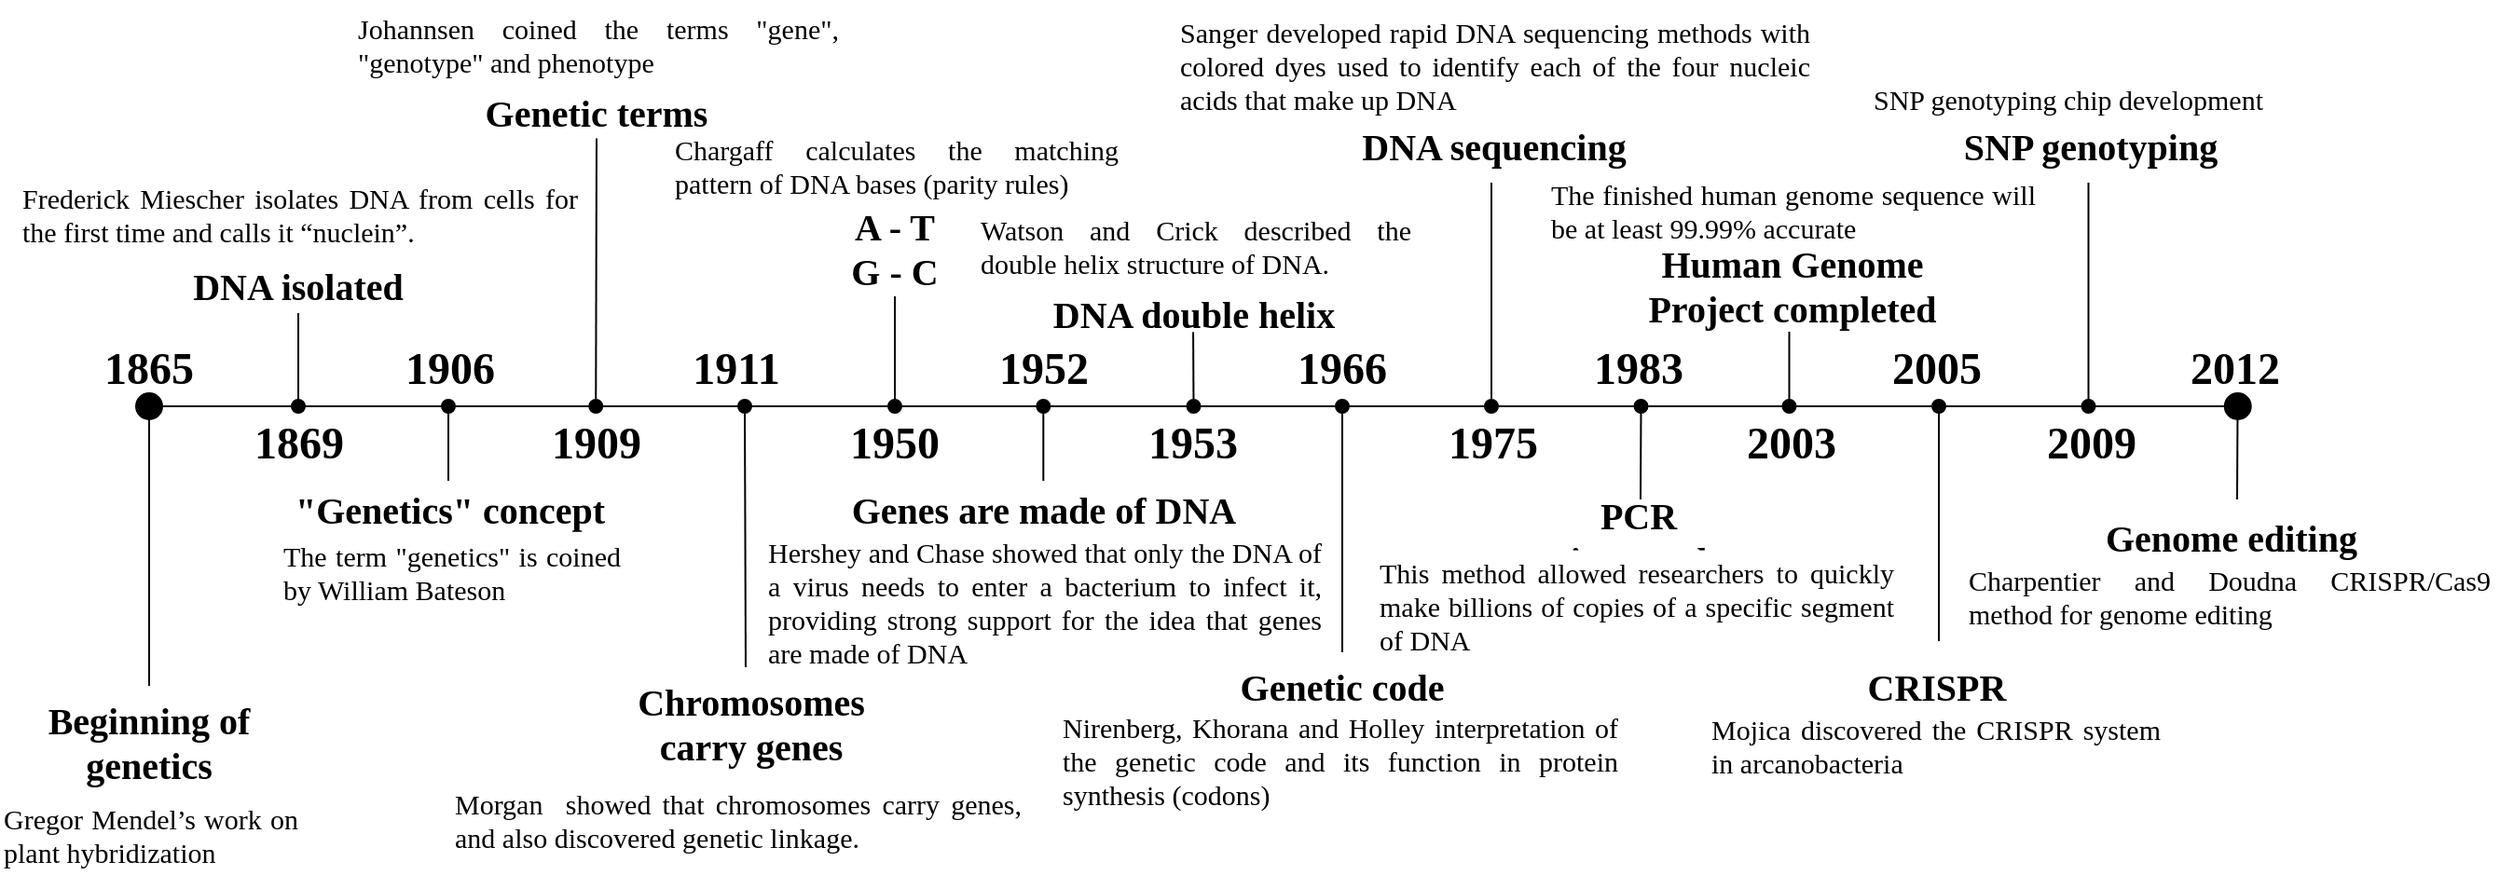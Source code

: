 <mxfile version="24.7.13">
  <diagram name="Página-1" id="6I3-6whCvl6CNenDdRng">
    <mxGraphModel dx="2460" dy="834" grid="1" gridSize="10" guides="1" tooltips="1" connect="1" arrows="1" fold="1" page="1" pageScale="1" pageWidth="827" pageHeight="1169" math="0" shadow="0">
      <root>
        <mxCell id="0" />
        <mxCell id="1" parent="0" />
        <mxCell id="MZae6CX_gooEw79naD3D-101" value="" style="group;fontFamily=Computer Modern;" parent="1" vertex="1" connectable="0">
          <mxGeometry x="-20" y="50" width="1320" height="440" as="geometry" />
        </mxCell>
        <mxCell id="MZae6CX_gooEw79naD3D-89" value="&lt;h1&gt;2012&lt;/h1&gt;" style="rounded=0;whiteSpace=wrap;html=1;strokeColor=none;fillColor=default;fontFamily=Computer Modern;" parent="MZae6CX_gooEw79naD3D-101" vertex="1">
          <mxGeometry x="1119" y="170" width="120" height="20" as="geometry" />
        </mxCell>
        <mxCell id="MZae6CX_gooEw79naD3D-86" value="&lt;h1&gt;2009&lt;/h1&gt;" style="rounded=0;whiteSpace=wrap;html=1;strokeColor=none;fillColor=default;fontFamily=Computer Modern;" parent="MZae6CX_gooEw79naD3D-101" vertex="1">
          <mxGeometry x="1041.5" y="210" width="120" height="20" as="geometry" />
        </mxCell>
        <mxCell id="MZae6CX_gooEw79naD3D-75" value="&lt;h1&gt;2003&lt;/h1&gt;" style="rounded=0;whiteSpace=wrap;html=1;strokeColor=none;fillColor=default;fontFamily=Computer Modern;" parent="MZae6CX_gooEw79naD3D-101" vertex="1">
          <mxGeometry x="881" y="210" width="120" height="20" as="geometry" />
        </mxCell>
        <mxCell id="MZae6CX_gooEw79naD3D-23" value="&lt;h1&gt;1869&lt;/h1&gt;" style="rounded=0;whiteSpace=wrap;html=1;strokeColor=none;fontFamily=Computer Modern;" parent="MZae6CX_gooEw79naD3D-101" vertex="1">
          <mxGeometry x="87.5" y="210" width="105" height="20" as="geometry" />
        </mxCell>
        <mxCell id="MZae6CX_gooEw79naD3D-22" value="&lt;h1&gt;1865&lt;/h1&gt;" style="rounded=0;whiteSpace=wrap;html=1;strokeColor=none;fontFamily=Computer Modern;" parent="MZae6CX_gooEw79naD3D-101" vertex="1">
          <mxGeometry x="20" y="170" width="80" height="20" as="geometry" />
        </mxCell>
        <mxCell id="MZae6CX_gooEw79naD3D-48" value="&lt;h1&gt;1906&lt;/h1&gt;" style="rounded=0;whiteSpace=wrap;html=1;fillColor=none;strokeColor=none;fontFamily=Computer Modern;" parent="MZae6CX_gooEw79naD3D-101" vertex="1">
          <mxGeometry x="184" y="170" width="75" height="20" as="geometry" />
        </mxCell>
        <mxCell id="MZae6CX_gooEw79naD3D-6" value="" style="endArrow=oval;html=1;rounded=0;startArrow=none;startFill=0;targetPerimeterSpacing=7;sourcePerimeterSpacing=7;endSize=7;startSize=7;endFill=1;fontFamily=Computer Modern;" parent="MZae6CX_gooEw79naD3D-101" edge="1">
          <mxGeometry width="50" height="50" relative="1" as="geometry">
            <mxPoint x="220.5" y="240" as="sourcePoint" />
            <mxPoint x="220.5" y="200" as="targetPoint" />
          </mxGeometry>
        </mxCell>
        <mxCell id="MZae6CX_gooEw79naD3D-47" value="" style="endArrow=none;html=1;rounded=0;startArrow=oval;startFill=1;targetPerimeterSpacing=7;sourcePerimeterSpacing=7;endSize=7;startSize=7;fontFamily=Computer Modern;" parent="MZae6CX_gooEw79naD3D-101" edge="1">
          <mxGeometry width="50" height="50" relative="1" as="geometry">
            <mxPoint x="140" y="200" as="sourcePoint" />
            <mxPoint x="140" y="140" as="targetPoint" />
          </mxGeometry>
        </mxCell>
        <mxCell id="MZae6CX_gooEw79naD3D-39" value="&lt;h1&gt;1966&lt;/h1&gt;" style="rounded=0;whiteSpace=wrap;html=1;strokeColor=none;fillColor=default;fontFamily=Computer Modern;" parent="MZae6CX_gooEw79naD3D-101" vertex="1">
          <mxGeometry x="640" y="170" width="120" height="20" as="geometry" />
        </mxCell>
        <mxCell id="MZae6CX_gooEw79naD3D-4" value="" style="endArrow=oval;html=1;rounded=0;startArrow=oval;startFill=1;endFill=1;endSize=14;startSize=14;targetPerimeterSpacing=14;sourcePerimeterSpacing=14;fontFamily=Computer Modern;" parent="MZae6CX_gooEw79naD3D-101" edge="1">
          <mxGeometry width="50" height="50" relative="1" as="geometry">
            <mxPoint x="60" y="200" as="sourcePoint" />
            <mxPoint x="1180.37" y="200" as="targetPoint" />
          </mxGeometry>
        </mxCell>
        <mxCell id="MZae6CX_gooEw79naD3D-5" value="" style="endArrow=oval;html=1;rounded=0;exitX=0.5;exitY=0;exitDx=0;exitDy=0;endFill=1;fontFamily=Computer Modern;" parent="MZae6CX_gooEw79naD3D-101" source="MZae6CX_gooEw79naD3D-24" edge="1">
          <mxGeometry width="50" height="50" relative="1" as="geometry">
            <mxPoint x="60" y="280" as="sourcePoint" />
            <mxPoint x="60" y="200" as="targetPoint" />
          </mxGeometry>
        </mxCell>
        <mxCell id="MZae6CX_gooEw79naD3D-7" value="" style="endArrow=none;html=1;rounded=0;startArrow=oval;startFill=1;targetPerimeterSpacing=7;sourcePerimeterSpacing=7;endFill=0;endSize=7;startSize=7;entryX=0.5;entryY=1.2;entryDx=0;entryDy=0;entryPerimeter=0;fontFamily=Computer Modern;" parent="MZae6CX_gooEw79naD3D-101" target="MZae6CX_gooEw79naD3D-34" edge="1">
          <mxGeometry width="50" height="50" relative="1" as="geometry">
            <mxPoint x="299.62" y="200" as="sourcePoint" />
            <mxPoint x="299.62" y="160" as="targetPoint" />
          </mxGeometry>
        </mxCell>
        <mxCell id="MZae6CX_gooEw79naD3D-11" value="" style="endArrow=oval;html=1;rounded=0;startArrow=none;startFill=0;targetPerimeterSpacing=7;sourcePerimeterSpacing=7;endFill=1;endSize=7;startSize=7;fontFamily=Computer Modern;" parent="MZae6CX_gooEw79naD3D-101" edge="1">
          <mxGeometry width="50" height="50" relative="1" as="geometry">
            <mxPoint x="620" y="155" as="sourcePoint" />
            <mxPoint x="620.25" y="200" as="targetPoint" />
          </mxGeometry>
        </mxCell>
        <mxCell id="MZae6CX_gooEw79naD3D-24" value="&lt;h2 style=&quot;font-size: 20px;&quot;&gt;Beginning of genetics&lt;/h2&gt;" style="rounded=0;whiteSpace=wrap;html=1;strokeColor=none;fillColor=none;fontFamily=Computer Modern;fontSize=20;" parent="MZae6CX_gooEw79naD3D-101" vertex="1">
          <mxGeometry y="350" width="120" height="60" as="geometry" />
        </mxCell>
        <mxCell id="MZae6CX_gooEw79naD3D-25" value="&lt;div style=&quot;text-align: justify; font-size: 15px;&quot;&gt;Gregor Mendel’s work on plant&amp;nbsp;&lt;span style=&quot;background-color: initial; font-size: 15px;&quot;&gt;hybridization&lt;/span&gt;&lt;/div&gt;" style="rounded=0;whiteSpace=wrap;html=1;align=left;fillColor=none;strokeColor=none;fontSize=15;fontFamily=Computer Modern;" parent="MZae6CX_gooEw79naD3D-101" vertex="1">
          <mxGeometry x="-20" y="410" width="160" height="40" as="geometry" />
        </mxCell>
        <mxCell id="MZae6CX_gooEw79naD3D-27" value="&lt;h2 style=&quot;font-size: 20px;&quot;&gt;&quot;Genetics&quot; concept&lt;/h2&gt;" style="rounded=0;whiteSpace=wrap;html=1;strokeColor=none;fontFamily=Computer Modern;fontSize=20;" parent="MZae6CX_gooEw79naD3D-101" vertex="1">
          <mxGeometry x="128.25" y="240" width="186.5" height="30" as="geometry" />
        </mxCell>
        <mxCell id="MZae6CX_gooEw79naD3D-28" value="&lt;div style=&quot;text-align: justify; font-size: 15px;&quot;&gt;The term &quot;genetics&quot; is coined by William Bateson&lt;br style=&quot;font-size: 15px;&quot;&gt;&lt;/div&gt;" style="rounded=0;whiteSpace=wrap;html=1;align=left;strokeColor=none;fontSize=15;fontFamily=Computer Modern;" parent="MZae6CX_gooEw79naD3D-101" vertex="1">
          <mxGeometry x="130" y="267.38" width="183" height="42.62" as="geometry" />
        </mxCell>
        <mxCell id="MZae6CX_gooEw79naD3D-29" value="&lt;h1&gt;1909&lt;/h1&gt;" style="rounded=0;whiteSpace=wrap;html=1;strokeColor=none;fontFamily=Computer Modern;" parent="MZae6CX_gooEw79naD3D-101" vertex="1">
          <mxGeometry x="255" y="210" width="90" height="20" as="geometry" />
        </mxCell>
        <mxCell id="MZae6CX_gooEw79naD3D-34" value="&lt;h2 style=&quot;font-size: 20px;&quot;&gt;Genetic terms&lt;/h2&gt;" style="rounded=0;whiteSpace=wrap;html=1;strokeColor=none;fillColor=none;fontFamily=Computer Modern;fontSize=20;" parent="MZae6CX_gooEw79naD3D-101" vertex="1">
          <mxGeometry x="220" y="32.31" width="160" height="20" as="geometry" />
        </mxCell>
        <mxCell id="MZae6CX_gooEw79naD3D-35" value="&lt;div style=&quot;text-align: justify; font-size: 15px;&quot;&gt;Johannsen coined the terms &quot;gene&quot;, &quot;genotype&quot; and phenotype&lt;/div&gt;" style="rounded=0;whiteSpace=wrap;html=1;align=left;strokeColor=none;fontSize=15;fontFamily=Computer Modern;" parent="MZae6CX_gooEw79naD3D-101" vertex="1">
          <mxGeometry x="169.99" y="-17.69" width="260.01" height="47.83" as="geometry" />
        </mxCell>
        <mxCell id="MZae6CX_gooEw79naD3D-36" value="&lt;h1&gt;1950&lt;/h1&gt;" style="rounded=0;whiteSpace=wrap;html=1;strokeColor=none;fontFamily=Computer Modern;" parent="MZae6CX_gooEw79naD3D-101" vertex="1">
          <mxGeometry x="400" y="210" width="120" height="20" as="geometry" />
        </mxCell>
        <mxCell id="MZae6CX_gooEw79naD3D-37" value="&lt;h2 style=&quot;font-size: 20px;&quot;&gt;A - T&lt;br style=&quot;font-size: 20px;&quot;&gt;G - C&lt;/h2&gt;" style="rounded=0;whiteSpace=wrap;html=1;strokeColor=none;fontFamily=Computer Modern;fontSize=20;" parent="MZae6CX_gooEw79naD3D-101" vertex="1">
          <mxGeometry x="400" y="90.17" width="120" height="50" as="geometry" />
        </mxCell>
        <mxCell id="MZae6CX_gooEw79naD3D-40" value="&lt;h2 style=&quot;font-size: 20px;&quot;&gt;Genetic code&lt;/h2&gt;" style="rounded=0;whiteSpace=wrap;html=1;strokeColor=none;fillColor=none;fontFamily=Computer Modern;fontSize=20;" parent="MZae6CX_gooEw79naD3D-101" vertex="1">
          <mxGeometry x="640" y="330" width="120" height="40" as="geometry" />
        </mxCell>
        <mxCell id="MZae6CX_gooEw79naD3D-44" value="&lt;h1&gt;1952&lt;/h1&gt;" style="rounded=0;whiteSpace=wrap;html=1;strokeColor=none;fillColor=none;fontFamily=Computer Modern;" parent="MZae6CX_gooEw79naD3D-101" vertex="1">
          <mxGeometry x="479.66" y="170" width="120" height="20" as="geometry" />
        </mxCell>
        <mxCell id="MZae6CX_gooEw79naD3D-10" value="" style="endArrow=none;html=1;rounded=0;startArrow=oval;startFill=1;targetPerimeterSpacing=7;sourcePerimeterSpacing=7;endSize=7;startSize=7;fontFamily=Computer Modern;" parent="MZae6CX_gooEw79naD3D-101" edge="1">
          <mxGeometry width="50" height="50" relative="1" as="geometry">
            <mxPoint x="539.66" y="200" as="sourcePoint" />
            <mxPoint x="539.66" y="240" as="targetPoint" />
          </mxGeometry>
        </mxCell>
        <mxCell id="MZae6CX_gooEw79naD3D-8" value="" style="endArrow=none;html=1;rounded=0;startArrow=oval;startFill=1;targetPerimeterSpacing=7;sourcePerimeterSpacing=7;endSize=7;startSize=7;fontFamily=Computer Modern;" parent="MZae6CX_gooEw79naD3D-101" edge="1">
          <mxGeometry width="50" height="50" relative="1" as="geometry">
            <mxPoint x="460" y="200" as="sourcePoint" />
            <mxPoint x="460" y="141" as="targetPoint" />
          </mxGeometry>
        </mxCell>
        <mxCell id="MZae6CX_gooEw79naD3D-9" value="" style="endArrow=oval;html=1;rounded=0;startArrow=none;startFill=0;targetPerimeterSpacing=7;sourcePerimeterSpacing=7;endFill=1;endSize=7;startSize=7;fontFamily=Computer Modern;" parent="MZae6CX_gooEw79naD3D-101" edge="1">
          <mxGeometry width="50" height="50" relative="1" as="geometry">
            <mxPoint x="700" y="332" as="sourcePoint" />
            <mxPoint x="700" y="200" as="targetPoint" />
          </mxGeometry>
        </mxCell>
        <mxCell id="MZae6CX_gooEw79naD3D-45" value="&lt;h2 style=&quot;font-size: 20px;&quot;&gt;DNA isolated&lt;/h2&gt;" style="rounded=0;whiteSpace=wrap;html=1;strokeColor=none;fontFamily=Computer Modern;fontSize=20;" parent="MZae6CX_gooEw79naD3D-101" vertex="1">
          <mxGeometry x="80" y="120" width="120" height="30" as="geometry" />
        </mxCell>
        <mxCell id="MZae6CX_gooEw79naD3D-46" value="&lt;div style=&quot;text-align: justify; font-size: 15px;&quot;&gt;Frederick Miescher isolates DNA from cells for the first time and calls it “nuclein”.&lt;br style=&quot;font-size: 15px;&quot;&gt;&lt;/div&gt;" style="rounded=0;whiteSpace=wrap;html=1;align=left;strokeColor=none;fontSize=15;fontFamily=Computer Modern;" parent="MZae6CX_gooEw79naD3D-101" vertex="1">
          <mxGeometry x="-10" y="73.34" width="300" height="46.66" as="geometry" />
        </mxCell>
        <mxCell id="MZae6CX_gooEw79naD3D-52" value="" style="endArrow=oval;html=1;rounded=0;startArrow=none;startFill=0;targetPerimeterSpacing=7;sourcePerimeterSpacing=7;endFill=1;endSize=7;startSize=7;fontFamily=Computer Modern;" parent="MZae6CX_gooEw79naD3D-101" edge="1">
          <mxGeometry width="50" height="50" relative="1" as="geometry">
            <mxPoint x="380" y="343" as="sourcePoint" />
            <mxPoint x="379.5" y="200" as="targetPoint" />
          </mxGeometry>
        </mxCell>
        <mxCell id="MZae6CX_gooEw79naD3D-53" value="&lt;h2 style=&quot;font-size: 20px;&quot;&gt; Chromosomes carry genes&lt;/h2&gt;" style="rounded=0;whiteSpace=wrap;html=1;strokeColor=none;fontFamily=Computer Modern;fontSize=20;" parent="MZae6CX_gooEw79naD3D-101" vertex="1">
          <mxGeometry x="318" y="340" width="130" height="60" as="geometry" />
        </mxCell>
        <mxCell id="MZae6CX_gooEw79naD3D-54" value="&lt;div style=&quot;text-align: justify; font-size: 15px;&quot;&gt;Morgan&amp;nbsp; showed that chromosomes carry genes, and also discovered genetic linkage.&lt;br style=&quot;font-size: 15px;&quot;&gt;&lt;/div&gt;" style="rounded=0;whiteSpace=wrap;html=1;align=left;strokeColor=none;fontSize=15;fontFamily=Computer Modern;" parent="MZae6CX_gooEw79naD3D-101" vertex="1">
          <mxGeometry x="222" y="400" width="306" height="43.64" as="geometry" />
        </mxCell>
        <mxCell id="MZae6CX_gooEw79naD3D-55" value="&lt;h1&gt;1911&lt;/h1&gt;" style="rounded=0;whiteSpace=wrap;html=1;strokeColor=none;fontFamily=Computer Modern;" parent="MZae6CX_gooEw79naD3D-101" vertex="1">
          <mxGeometry x="330" y="170" width="90" height="20" as="geometry" />
        </mxCell>
        <mxCell id="MZae6CX_gooEw79naD3D-57" value="&lt;h2 style=&quot;font-size: 20px;&quot;&gt;Genes are made of DNA&lt;/h2&gt;" style="rounded=0;whiteSpace=wrap;html=1;strokeColor=none;fillColor=none;fontFamily=Computer Modern;fontSize=20;" parent="MZae6CX_gooEw79naD3D-101" vertex="1">
          <mxGeometry x="434.83" y="240" width="209.66" height="30" as="geometry" />
        </mxCell>
        <mxCell id="MZae6CX_gooEw79naD3D-58" value="&lt;div style=&quot;text-align: justify; font-size: 15px;&quot;&gt;Hershey and Chase showed that only the DNA of a virus needs to enter a bacterium to infect it, providing strong support for the idea that genes are made of DNA&lt;/div&gt;" style="rounded=0;whiteSpace=wrap;html=1;align=left;strokeColor=none;fontSize=15;fontFamily=Computer Modern;" parent="MZae6CX_gooEw79naD3D-101" vertex="1">
          <mxGeometry x="390" y="277.29" width="299.32" height="55.43" as="geometry" />
        </mxCell>
        <mxCell id="MZae6CX_gooEw79naD3D-41" value="&lt;div style=&quot;text-align: justify; font-size: 15px;&quot;&gt;&lt;span style=&quot;background-color: initial; font-size: 15px;&quot;&gt;Nirenberg, Khorana and Holley&amp;nbsp;&lt;/span&gt;&lt;span style=&quot;background-color: initial; text-align: right; font-size: 15px;&quot;&gt;interpretation of the genetic code and its function in protein synthesis (codons)&lt;/span&gt;&lt;/div&gt;" style="rounded=0;whiteSpace=wrap;html=1;align=right;strokeColor=none;fontSize=15;fontFamily=Computer Modern;" parent="MZae6CX_gooEw79naD3D-101" vertex="1">
          <mxGeometry x="550" y="360" width="300" height="60" as="geometry" />
        </mxCell>
        <mxCell id="MZae6CX_gooEw79naD3D-38" value="&lt;div style=&quot;text-align: justify; font-size: 15px;&quot;&gt;&lt;div style=&quot;font-size: 15px;&quot;&gt;Chargaff calculates the matching pattern of DNA bases (parity rules)&lt;/div&gt;&lt;/div&gt;" style="rounded=0;whiteSpace=wrap;html=1;align=left;strokeColor=none;fontSize=15;fontFamily=Computer Modern;" parent="MZae6CX_gooEw79naD3D-101" vertex="1">
          <mxGeometry x="340" y="53.17" width="240" height="36" as="geometry" />
        </mxCell>
        <mxCell id="MZae6CX_gooEw79naD3D-63" value="&lt;h2 style=&quot;font-size: 20px;&quot;&gt;DNA double helix&lt;/h2&gt;" style="rounded=0;whiteSpace=wrap;html=1;strokeColor=none;fontFamily=Computer Modern;fontSize=20;" parent="MZae6CX_gooEw79naD3D-101" vertex="1">
          <mxGeometry x="537.75" y="140.17" width="165" height="20" as="geometry" />
        </mxCell>
        <mxCell id="MZae6CX_gooEw79naD3D-64" value="&lt;div style=&quot;text-align: justify; font-size: 15px;&quot;&gt;Watson and Crick described the double helix structure of DNA.&lt;br style=&quot;font-size: 15px;&quot;&gt;&lt;/div&gt;" style="rounded=0;whiteSpace=wrap;html=1;align=left;strokeColor=none;fontSize=15;fontFamily=Computer Modern;" parent="MZae6CX_gooEw79naD3D-101" vertex="1">
          <mxGeometry x="504" y="101.26" width="232.5" height="25.48" as="geometry" />
        </mxCell>
        <mxCell id="MZae6CX_gooEw79naD3D-65" value="&lt;h1&gt;1953&lt;/h1&gt;" style="rounded=0;whiteSpace=wrap;html=1;strokeColor=none;fillColor=default;fontFamily=Computer Modern;" parent="MZae6CX_gooEw79naD3D-101" vertex="1">
          <mxGeometry x="565.25" y="210" width="110" height="20" as="geometry" />
        </mxCell>
        <mxCell id="MZae6CX_gooEw79naD3D-69" value="&lt;h2 style=&quot;font-size: 20px;&quot;&gt;DNA sequencing&lt;/h2&gt;" style="rounded=0;whiteSpace=wrap;html=1;strokeColor=none;fontFamily=Computer Modern;fontSize=20;" parent="MZae6CX_gooEw79naD3D-101" vertex="1">
          <mxGeometry x="698.75" y="50" width="165" height="20" as="geometry" />
        </mxCell>
        <mxCell id="MZae6CX_gooEw79naD3D-70" value="&lt;div style=&quot;text-align: justify; font-size: 15px;&quot;&gt;Sanger&amp;nbsp;developed rapid DNA sequencing methods&amp;nbsp;with colored dyes used to identify each of the four nucleic acids that make up DNA&lt;br style=&quot;font-size: 15px;&quot;&gt;&lt;/div&gt;" style="rounded=0;whiteSpace=wrap;html=1;align=left;strokeColor=none;fontSize=15;fontFamily=Computer Modern;" parent="MZae6CX_gooEw79naD3D-101" vertex="1">
          <mxGeometry x="611.25" y="-15.38" width="340" height="65.38" as="geometry" />
        </mxCell>
        <mxCell id="MZae6CX_gooEw79naD3D-71" value="&lt;h1&gt;1975&lt;/h1&gt;" style="rounded=0;whiteSpace=wrap;html=1;strokeColor=none;fillColor=default;fontFamily=Computer Modern;" parent="MZae6CX_gooEw79naD3D-101" vertex="1">
          <mxGeometry x="721.25" y="210" width="120" height="20" as="geometry" />
        </mxCell>
        <mxCell id="MZae6CX_gooEw79naD3D-13" value="" style="endArrow=oval;html=1;rounded=0;startArrow=none;startFill=0;targetPerimeterSpacing=7;sourcePerimeterSpacing=7;endFill=1;endSize=7;startSize=7;fontFamily=Computer Modern;" parent="MZae6CX_gooEw79naD3D-101" edge="1">
          <mxGeometry width="50" height="50" relative="1" as="geometry">
            <mxPoint x="860" y="250" as="sourcePoint" />
            <mxPoint x="860.25" y="200" as="targetPoint" />
          </mxGeometry>
        </mxCell>
        <mxCell id="MZae6CX_gooEw79naD3D-72" value="&lt;h1&gt;1983&lt;/h1&gt;" style="rounded=0;whiteSpace=wrap;html=1;strokeColor=none;fillColor=default;fontFamily=Computer Modern;" parent="MZae6CX_gooEw79naD3D-101" vertex="1">
          <mxGeometry x="799" y="170" width="120" height="20" as="geometry" />
        </mxCell>
        <mxCell id="MZae6CX_gooEw79naD3D-73" value="&lt;h2 style=&quot;font-size: 20px;&quot;&gt;PCR invented&lt;/h2&gt;" style="rounded=0;whiteSpace=wrap;html=1;strokeColor=none;fillColor=none;fontFamily=Computer Modern;fontSize=20;" parent="MZae6CX_gooEw79naD3D-101" vertex="1">
          <mxGeometry x="799" y="250" width="120" height="40" as="geometry" />
        </mxCell>
        <mxCell id="MZae6CX_gooEw79naD3D-74" value="&lt;div style=&quot;text-align: justify; font-size: 15px;&quot;&gt;This method allowed researchers to quickly make billions of copies of a specific segment of DNA&lt;br style=&quot;font-size: 15px;&quot;&gt;&lt;/div&gt;" style="rounded=0;whiteSpace=wrap;html=1;align=right;strokeColor=none;fontSize=15;fontFamily=Computer Modern;" parent="MZae6CX_gooEw79naD3D-101" vertex="1">
          <mxGeometry x="720" y="277.29" width="278" height="60" as="geometry" />
        </mxCell>
        <mxCell id="MZae6CX_gooEw79naD3D-76" value="&lt;h2 style=&quot;font-size: 20px;&quot;&gt;Human Genome Project completed&lt;/h2&gt;" style="rounded=0;whiteSpace=wrap;html=1;strokeColor=none;fontFamily=Computer Modern;fontSize=20;" parent="MZae6CX_gooEw79naD3D-101" vertex="1">
          <mxGeometry x="858.5" y="125" width="165" height="20" as="geometry" />
        </mxCell>
        <mxCell id="MZae6CX_gooEw79naD3D-78" value="&lt;div style=&quot;text-align: justify; font-size: 15px;&quot;&gt;The finished human genome sequence will be at least 99.99% accurate&lt;br style=&quot;font-size: 15px;&quot;&gt;&lt;/div&gt;" style="rounded=0;whiteSpace=wrap;html=1;align=left;strokeColor=none;fontSize=15;fontFamily=Computer Modern;" parent="MZae6CX_gooEw79naD3D-101" vertex="1">
          <mxGeometry x="810" y="82.52" width="262" height="24.95" as="geometry" />
        </mxCell>
        <mxCell id="MZae6CX_gooEw79naD3D-14" value="" style="endArrow=none;html=1;rounded=0;startArrow=oval;startFill=1;targetPerimeterSpacing=7;sourcePerimeterSpacing=7;endSize=7;startSize=7;fontFamily=Computer Modern;" parent="MZae6CX_gooEw79naD3D-101" edge="1">
          <mxGeometry width="50" height="50" relative="1" as="geometry">
            <mxPoint x="939.75" y="200" as="sourcePoint" />
            <mxPoint x="939.75" y="160" as="targetPoint" />
          </mxGeometry>
        </mxCell>
        <mxCell id="MZae6CX_gooEw79naD3D-12" value="" style="endArrow=none;html=1;rounded=0;startArrow=oval;startFill=1;targetPerimeterSpacing=7;sourcePerimeterSpacing=7;endSize=7;startSize=7;fontFamily=Computer Modern;" parent="MZae6CX_gooEw79naD3D-101" edge="1">
          <mxGeometry width="50" height="50" relative="1" as="geometry">
            <mxPoint x="780" y="200" as="sourcePoint" />
            <mxPoint x="780" y="80" as="targetPoint" />
          </mxGeometry>
        </mxCell>
        <mxCell id="MZae6CX_gooEw79naD3D-79" value="" style="endArrow=oval;html=1;rounded=0;startArrow=none;startFill=0;targetPerimeterSpacing=7;sourcePerimeterSpacing=7;endFill=1;endSize=7;startSize=7;fontFamily=Computer Modern;" parent="MZae6CX_gooEw79naD3D-101" edge="1">
          <mxGeometry width="50" height="50" relative="1" as="geometry">
            <mxPoint x="1020" y="326" as="sourcePoint" />
            <mxPoint x="1020" y="200" as="targetPoint" />
          </mxGeometry>
        </mxCell>
        <mxCell id="MZae6CX_gooEw79naD3D-80" value="&lt;h1&gt;2005&lt;/h1&gt;" style="rounded=0;whiteSpace=wrap;html=1;strokeColor=none;fillColor=default;fontFamily=Computer Modern;" parent="MZae6CX_gooEw79naD3D-101" vertex="1">
          <mxGeometry x="958.75" y="170" width="120" height="20" as="geometry" />
        </mxCell>
        <mxCell id="MZae6CX_gooEw79naD3D-81" value="&lt;h2 style=&quot;font-size: 20px;&quot;&gt;CRISPR&lt;/h2&gt;" style="rounded=0;whiteSpace=wrap;html=1;strokeColor=none;fillColor=none;fontFamily=Computer Modern;fontSize=20;" parent="MZae6CX_gooEw79naD3D-101" vertex="1">
          <mxGeometry x="958.75" y="330" width="120" height="40" as="geometry" />
        </mxCell>
        <mxCell id="MZae6CX_gooEw79naD3D-82" value="&lt;div style=&quot;text-align: justify; font-size: 15px;&quot;&gt;Mojica discovered the CRISPR system in arcanobacteria&lt;/div&gt;" style="rounded=0;whiteSpace=wrap;html=1;align=right;strokeColor=none;fontSize=15;fontFamily=Computer Modern;" parent="MZae6CX_gooEw79naD3D-101" vertex="1">
          <mxGeometry x="897.5" y="364.86" width="242.5" height="35.14" as="geometry" />
        </mxCell>
        <mxCell id="MZae6CX_gooEw79naD3D-84" value="&lt;h2 style=&quot;font-size: 20px;&quot;&gt;SNP genotyping&lt;/h2&gt;" style="rounded=0;whiteSpace=wrap;html=1;strokeColor=none;fontFamily=Computer Modern;fontSize=20;" parent="MZae6CX_gooEw79naD3D-101" vertex="1">
          <mxGeometry x="1019" y="50" width="165" height="20" as="geometry" />
        </mxCell>
        <mxCell id="MZae6CX_gooEw79naD3D-85" value="&lt;div style=&quot;text-align: justify; font-size: 15px;&quot;&gt;SNP genotyping chip development&lt;/div&gt;" style="rounded=0;whiteSpace=wrap;html=1;align=left;strokeColor=none;fontSize=15;fontFamily=Computer Modern;" parent="MZae6CX_gooEw79naD3D-101" vertex="1">
          <mxGeometry x="983" y="20.6" width="237" height="29.4" as="geometry" />
        </mxCell>
        <mxCell id="MZae6CX_gooEw79naD3D-87" value="" style="endArrow=none;html=1;rounded=0;startArrow=oval;startFill=1;targetPerimeterSpacing=7;sourcePerimeterSpacing=7;endSize=7;startSize=7;fontFamily=Computer Modern;" parent="MZae6CX_gooEw79naD3D-101" edge="1">
          <mxGeometry width="50" height="50" relative="1" as="geometry">
            <mxPoint x="1100.25" y="200" as="sourcePoint" />
            <mxPoint x="1100.25" y="80" as="targetPoint" />
          </mxGeometry>
        </mxCell>
        <mxCell id="MZae6CX_gooEw79naD3D-88" value="" style="endArrow=oval;html=1;rounded=0;startArrow=none;startFill=0;targetPerimeterSpacing=7;sourcePerimeterSpacing=7;endFill=1;endSize=7;startSize=7;fontFamily=Computer Modern;" parent="MZae6CX_gooEw79naD3D-101" edge="1">
          <mxGeometry width="50" height="50" relative="1" as="geometry">
            <mxPoint x="1180" y="250" as="sourcePoint" />
            <mxPoint x="1180.25" y="200" as="targetPoint" />
          </mxGeometry>
        </mxCell>
        <mxCell id="MZae6CX_gooEw79naD3D-90" value="&lt;h2 style=&quot;font-size: 20px;&quot;&gt;Genome editing&lt;/h2&gt;" style="rounded=0;whiteSpace=wrap;html=1;strokeColor=none;fillColor=none;fontFamily=Computer Modern;fontSize=20;" parent="MZae6CX_gooEw79naD3D-101" vertex="1">
          <mxGeometry x="1097" y="250" width="160" height="40" as="geometry" />
        </mxCell>
        <mxCell id="MZae6CX_gooEw79naD3D-91" value="&lt;div style=&quot;text-align: justify; font-size: 15px;&quot;&gt;Charpentier and Doudna CRISPR/Cas9 method for genome editing&lt;br style=&quot;font-size: 15px;&quot;&gt;&lt;/div&gt;" style="rounded=0;whiteSpace=wrap;html=1;align=right;strokeColor=none;fontSize=15;fontFamily=Computer Modern;" parent="MZae6CX_gooEw79naD3D-101" vertex="1">
          <mxGeometry x="1036" y="283.65" width="282" height="36.35" as="geometry" />
        </mxCell>
      </root>
    </mxGraphModel>
  </diagram>
</mxfile>
